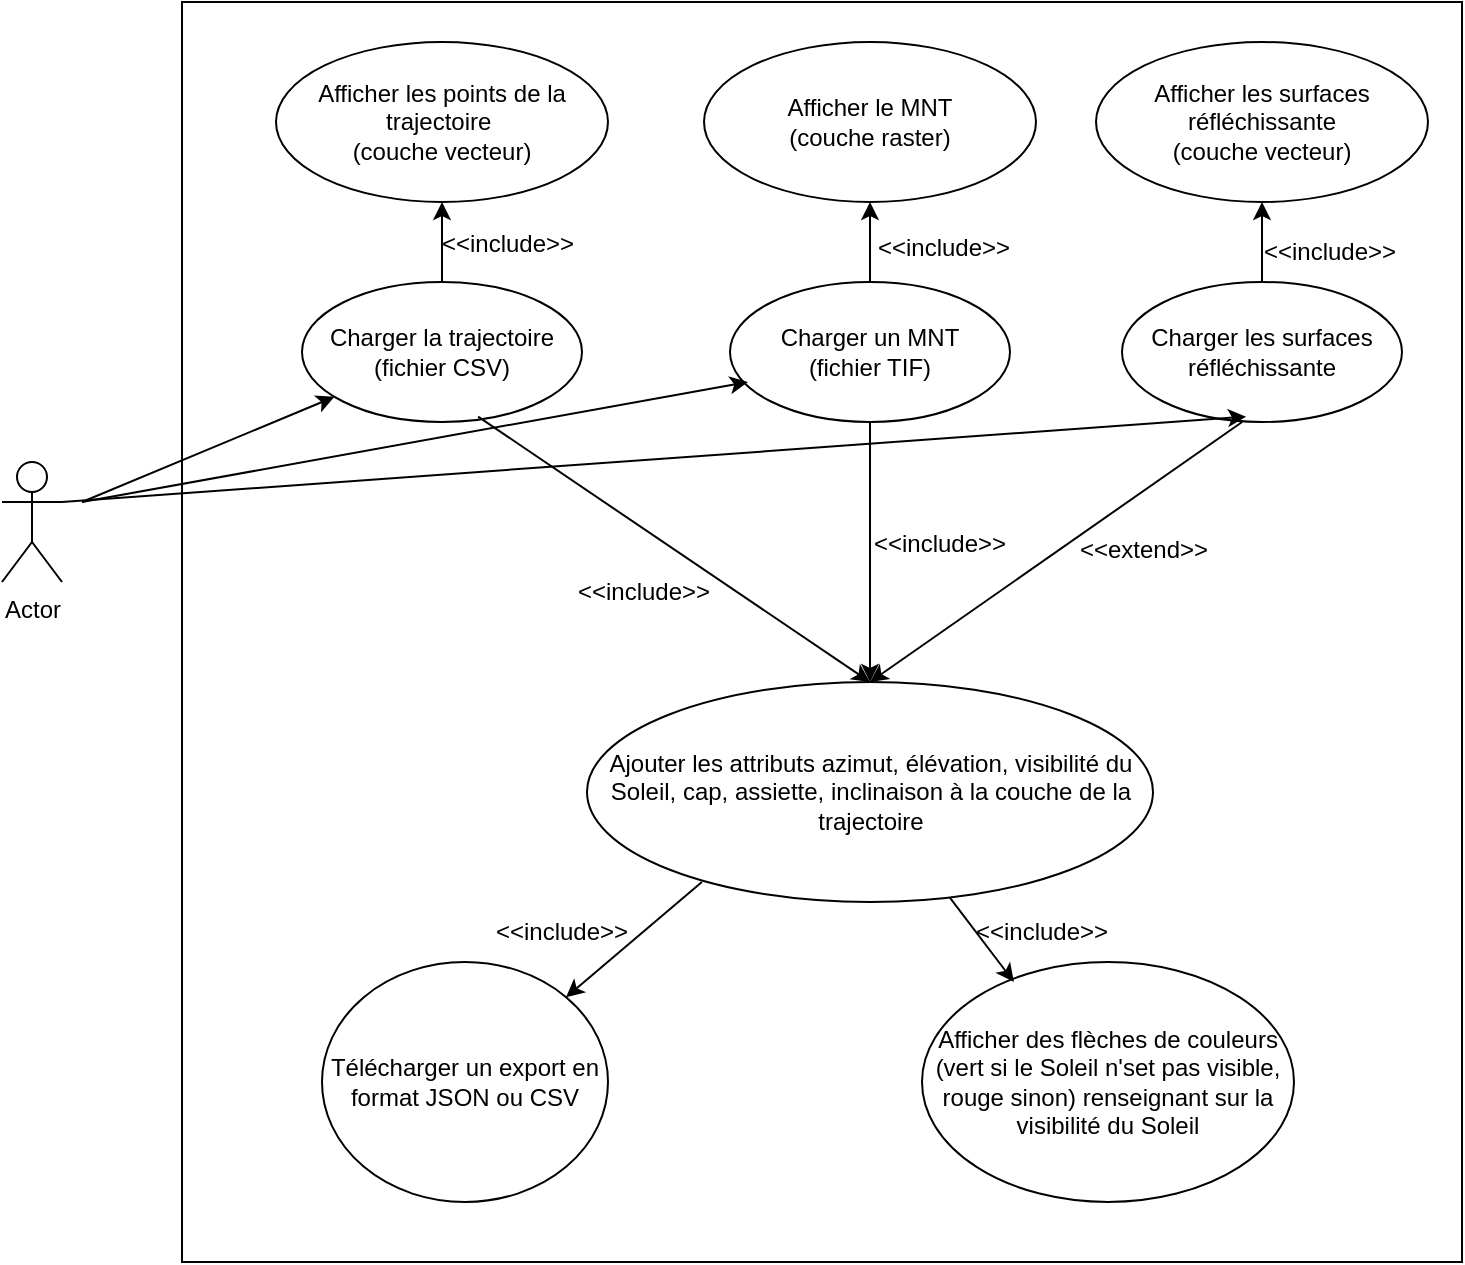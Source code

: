 <mxfile version="24.8.6">
  <diagram name="Page-1" id="l8yKtuIDkQ8uTS7HBiD0">
    <mxGraphModel dx="1400" dy="1924" grid="1" gridSize="10" guides="1" tooltips="1" connect="1" arrows="1" fold="1" page="1" pageScale="1" pageWidth="827" pageHeight="1169" math="0" shadow="0">
      <root>
        <mxCell id="0" />
        <mxCell id="1" parent="0" />
        <mxCell id="tauGbnNwWDUmlhjnP_Vq-1" value="Actor" style="shape=umlActor;verticalLabelPosition=bottom;verticalAlign=top;html=1;outlineConnect=0;labelPosition=center;align=center;" parent="1" vertex="1">
          <mxGeometry x="50" y="180" width="30" height="60" as="geometry" />
        </mxCell>
        <mxCell id="tauGbnNwWDUmlhjnP_Vq-4" value="" style="rounded=0;whiteSpace=wrap;html=1;" parent="1" vertex="1">
          <mxGeometry x="140" y="-50" width="640" height="630" as="geometry" />
        </mxCell>
        <mxCell id="tauGbnNwWDUmlhjnP_Vq-6" value="&lt;div&gt;Charger la trajectoire&lt;/div&gt;&lt;div&gt;(fichier CSV)&lt;br&gt;&lt;/div&gt;" style="ellipse;whiteSpace=wrap;html=1;" parent="1" vertex="1">
          <mxGeometry x="200" y="90" width="140" height="70" as="geometry" />
        </mxCell>
        <mxCell id="tauGbnNwWDUmlhjnP_Vq-7" value="" style="endArrow=classic;html=1;rounded=0;" parent="1" target="tauGbnNwWDUmlhjnP_Vq-6" edge="1">
          <mxGeometry width="50" height="50" relative="1" as="geometry">
            <mxPoint x="90" y="200" as="sourcePoint" />
            <mxPoint x="440" y="210" as="targetPoint" />
          </mxGeometry>
        </mxCell>
        <mxCell id="Cp8m91pTQywnMTWisGuW-1" value="&lt;div&gt;Charger un MNT&lt;/div&gt;&lt;div&gt;(fichier TIF)&lt;br&gt;&lt;/div&gt;" style="ellipse;whiteSpace=wrap;html=1;" vertex="1" parent="1">
          <mxGeometry x="414" y="90" width="140" height="70" as="geometry" />
        </mxCell>
        <mxCell id="Cp8m91pTQywnMTWisGuW-2" value="" style="endArrow=classic;html=1;rounded=0;entryX=0.064;entryY=0.714;entryDx=0;entryDy=0;entryPerimeter=0;" edge="1" parent="1" target="Cp8m91pTQywnMTWisGuW-1">
          <mxGeometry width="50" height="50" relative="1" as="geometry">
            <mxPoint x="90" y="200" as="sourcePoint" />
            <mxPoint x="279" y="46" as="targetPoint" />
          </mxGeometry>
        </mxCell>
        <mxCell id="Cp8m91pTQywnMTWisGuW-3" value="&lt;div&gt;Afficher les points de la trajectoire&amp;nbsp;&lt;/div&gt;&lt;div&gt;(couche vecteur)&lt;/div&gt;" style="ellipse;whiteSpace=wrap;html=1;" vertex="1" parent="1">
          <mxGeometry x="187" y="-30" width="166" height="80" as="geometry" />
        </mxCell>
        <mxCell id="Cp8m91pTQywnMTWisGuW-4" value="" style="endArrow=classic;html=1;rounded=0;exitX=0.5;exitY=0;exitDx=0;exitDy=0;entryX=0.5;entryY=1;entryDx=0;entryDy=0;" edge="1" parent="1" source="tauGbnNwWDUmlhjnP_Vq-6" target="Cp8m91pTQywnMTWisGuW-3">
          <mxGeometry width="50" height="50" relative="1" as="geometry">
            <mxPoint x="100" y="210" as="sourcePoint" />
            <mxPoint x="420" y="30" as="targetPoint" />
          </mxGeometry>
        </mxCell>
        <mxCell id="Cp8m91pTQywnMTWisGuW-5" value="&lt;div&gt;Afficher le MNT&lt;br&gt;&lt;/div&gt;&lt;div&gt;(couche raster)&lt;/div&gt;" style="ellipse;whiteSpace=wrap;html=1;" vertex="1" parent="1">
          <mxGeometry x="401" y="-30" width="166" height="80" as="geometry" />
        </mxCell>
        <mxCell id="Cp8m91pTQywnMTWisGuW-6" value="" style="endArrow=classic;html=1;rounded=0;exitX=0.5;exitY=0;exitDx=0;exitDy=0;entryX=0.5;entryY=1;entryDx=0;entryDy=0;" edge="1" parent="1" source="Cp8m91pTQywnMTWisGuW-1" target="Cp8m91pTQywnMTWisGuW-5">
          <mxGeometry width="50" height="50" relative="1" as="geometry">
            <mxPoint x="376" y="27" as="sourcePoint" />
            <mxPoint x="450" y="30" as="targetPoint" />
          </mxGeometry>
        </mxCell>
        <mxCell id="Cp8m91pTQywnMTWisGuW-7" value="Ajouter les attributs azimut, élévation, visibilité du Soleil, cap, assiette, inclinaison à la couche de la trajectoire" style="ellipse;whiteSpace=wrap;html=1;" vertex="1" parent="1">
          <mxGeometry x="342.5" y="290" width="283" height="110" as="geometry" />
        </mxCell>
        <mxCell id="Cp8m91pTQywnMTWisGuW-15" value="Télécharger un export en format JSON ou CSV" style="ellipse;whiteSpace=wrap;html=1;" vertex="1" parent="1">
          <mxGeometry x="210" y="430" width="143" height="120" as="geometry" />
        </mxCell>
        <mxCell id="Cp8m91pTQywnMTWisGuW-16" value="Afficher des flèches de couleurs (vert si le Soleil n&#39;set pas visible, rouge sinon) renseignant sur la visibilité du Soleil" style="ellipse;whiteSpace=wrap;html=1;" vertex="1" parent="1">
          <mxGeometry x="510" y="430" width="186" height="120" as="geometry" />
        </mxCell>
        <mxCell id="Cp8m91pTQywnMTWisGuW-17" value="" style="endArrow=classic;html=1;rounded=0;fontFamily=Helvetica;fontSize=12;fontColor=default;entryX=0.247;entryY=0.083;entryDx=0;entryDy=0;entryPerimeter=0;" edge="1" parent="1" source="Cp8m91pTQywnMTWisGuW-7" target="Cp8m91pTQywnMTWisGuW-16">
          <mxGeometry width="50" height="50" relative="1" as="geometry">
            <mxPoint x="510" y="390" as="sourcePoint" />
            <mxPoint x="440" y="390" as="targetPoint" />
          </mxGeometry>
        </mxCell>
        <mxCell id="Cp8m91pTQywnMTWisGuW-18" value="" style="endArrow=classic;html=1;rounded=0;fontFamily=Helvetica;fontSize=12;fontColor=default;exitX=0.203;exitY=0.909;exitDx=0;exitDy=0;exitPerimeter=0;entryX=1;entryY=0;entryDx=0;entryDy=0;" edge="1" parent="1" source="Cp8m91pTQywnMTWisGuW-7" target="Cp8m91pTQywnMTWisGuW-15">
          <mxGeometry width="50" height="50" relative="1" as="geometry">
            <mxPoint x="443" y="361" as="sourcePoint" />
            <mxPoint x="470" y="400" as="targetPoint" />
          </mxGeometry>
        </mxCell>
        <mxCell id="Cp8m91pTQywnMTWisGuW-19" value="" style="endArrow=classic;html=1;rounded=0;fontFamily=Helvetica;fontSize=12;fontColor=default;entryX=0.5;entryY=0;entryDx=0;entryDy=0;exitX=0.629;exitY=0.962;exitDx=0;exitDy=0;exitPerimeter=0;" edge="1" parent="1" source="tauGbnNwWDUmlhjnP_Vq-6" target="Cp8m91pTQywnMTWisGuW-7">
          <mxGeometry width="50" height="50" relative="1" as="geometry">
            <mxPoint x="390" y="130" as="sourcePoint" />
            <mxPoint x="303" y="406" as="targetPoint" />
          </mxGeometry>
        </mxCell>
        <mxCell id="Cp8m91pTQywnMTWisGuW-21" value="&lt;div&gt;Charger les surfaces réfléchissante&lt;br&gt;&lt;/div&gt;" style="ellipse;whiteSpace=wrap;html=1;" vertex="1" parent="1">
          <mxGeometry x="610" y="90" width="140" height="70" as="geometry" />
        </mxCell>
        <mxCell id="Cp8m91pTQywnMTWisGuW-22" value="&lt;div&gt;Afficher les surfaces réfléchissante&lt;br&gt;&lt;/div&gt;&lt;div&gt;(couche vecteur)&lt;/div&gt;" style="ellipse;whiteSpace=wrap;html=1;" vertex="1" parent="1">
          <mxGeometry x="597" y="-30" width="166" height="80" as="geometry" />
        </mxCell>
        <mxCell id="Cp8m91pTQywnMTWisGuW-23" value="" style="endArrow=classic;html=1;rounded=0;entryX=0.5;entryY=1;entryDx=0;entryDy=0;" edge="1" parent="1" source="Cp8m91pTQywnMTWisGuW-21" target="Cp8m91pTQywnMTWisGuW-22">
          <mxGeometry width="50" height="50" relative="1" as="geometry">
            <mxPoint x="494" y="100" as="sourcePoint" />
            <mxPoint x="494" y="60" as="targetPoint" />
          </mxGeometry>
        </mxCell>
        <mxCell id="Cp8m91pTQywnMTWisGuW-24" value="" style="endArrow=classic;html=1;rounded=0;fontFamily=Helvetica;fontSize=12;fontColor=default;entryX=0.443;entryY=0.962;entryDx=0;entryDy=0;exitX=1;exitY=0.333;exitDx=0;exitDy=0;exitPerimeter=0;entryPerimeter=0;" edge="1" parent="1" source="tauGbnNwWDUmlhjnP_Vq-1" target="Cp8m91pTQywnMTWisGuW-21">
          <mxGeometry width="50" height="50" relative="1" as="geometry">
            <mxPoint x="400" y="140" as="sourcePoint" />
            <mxPoint x="405" y="250" as="targetPoint" />
          </mxGeometry>
        </mxCell>
        <mxCell id="Cp8m91pTQywnMTWisGuW-25" value="" style="endArrow=classic;html=1;rounded=0;fontFamily=Helvetica;fontSize=12;fontColor=default;entryX=0.5;entryY=0;entryDx=0;entryDy=0;" edge="1" parent="1" source="Cp8m91pTQywnMTWisGuW-1" target="Cp8m91pTQywnMTWisGuW-7">
          <mxGeometry width="50" height="50" relative="1" as="geometry">
            <mxPoint x="298" y="167" as="sourcePoint" />
            <mxPoint x="405" y="250" as="targetPoint" />
          </mxGeometry>
        </mxCell>
        <mxCell id="Cp8m91pTQywnMTWisGuW-26" value="" style="endArrow=classic;html=1;rounded=0;fontFamily=Helvetica;fontSize=12;fontColor=default;exitX=0.429;exitY=1;exitDx=0;exitDy=0;exitPerimeter=0;entryX=0.5;entryY=0;entryDx=0;entryDy=0;" edge="1" parent="1" source="Cp8m91pTQywnMTWisGuW-21" target="Cp8m91pTQywnMTWisGuW-7">
          <mxGeometry width="50" height="50" relative="1" as="geometry">
            <mxPoint x="308" y="177" as="sourcePoint" />
            <mxPoint x="415" y="260" as="targetPoint" />
          </mxGeometry>
        </mxCell>
        <mxCell id="Cp8m91pTQywnMTWisGuW-27" value="&amp;lt;&amp;lt;include&amp;gt;&amp;gt;" style="text;html=1;align=center;verticalAlign=middle;whiteSpace=wrap;rounded=0;fontFamily=Helvetica;fontSize=12;fontColor=default;" vertex="1" parent="1">
          <mxGeometry x="273" y="56" width="60" height="30" as="geometry" />
        </mxCell>
        <mxCell id="Cp8m91pTQywnMTWisGuW-28" value="&amp;lt;&amp;lt;include&amp;gt;&amp;gt;" style="text;html=1;align=center;verticalAlign=middle;whiteSpace=wrap;rounded=0;fontFamily=Helvetica;fontSize=12;fontColor=default;" vertex="1" parent="1">
          <mxGeometry x="491" y="58" width="60" height="30" as="geometry" />
        </mxCell>
        <mxCell id="Cp8m91pTQywnMTWisGuW-29" value="&amp;lt;&amp;lt;include&amp;gt;&amp;gt;" style="text;html=1;align=center;verticalAlign=middle;whiteSpace=wrap;rounded=0;fontFamily=Helvetica;fontSize=12;fontColor=default;" vertex="1" parent="1">
          <mxGeometry x="684" y="60" width="60" height="30" as="geometry" />
        </mxCell>
        <mxCell id="Cp8m91pTQywnMTWisGuW-30" value="&amp;lt;&amp;lt;include&amp;gt;&amp;gt;" style="text;html=1;align=center;verticalAlign=middle;whiteSpace=wrap;rounded=0;fontFamily=Helvetica;fontSize=12;fontColor=default;" vertex="1" parent="1">
          <mxGeometry x="540" y="400" width="60" height="30" as="geometry" />
        </mxCell>
        <mxCell id="Cp8m91pTQywnMTWisGuW-31" value="&amp;lt;&amp;lt;include&amp;gt;&amp;gt;" style="text;html=1;align=center;verticalAlign=middle;whiteSpace=wrap;rounded=0;fontFamily=Helvetica;fontSize=12;fontColor=default;" vertex="1" parent="1">
          <mxGeometry x="300" y="400" width="60" height="30" as="geometry" />
        </mxCell>
        <mxCell id="Cp8m91pTQywnMTWisGuW-32" value="&amp;lt;&amp;lt;include&amp;gt;&amp;gt;" style="text;html=1;align=center;verticalAlign=middle;whiteSpace=wrap;rounded=0;fontFamily=Helvetica;fontSize=12;fontColor=default;" vertex="1" parent="1">
          <mxGeometry x="341" y="230" width="60" height="30" as="geometry" />
        </mxCell>
        <mxCell id="Cp8m91pTQywnMTWisGuW-33" value="&amp;lt;&amp;lt;include&amp;gt;&amp;gt;" style="text;html=1;align=center;verticalAlign=middle;whiteSpace=wrap;rounded=0;fontFamily=Helvetica;fontSize=12;fontColor=default;" vertex="1" parent="1">
          <mxGeometry x="489" y="206" width="60" height="30" as="geometry" />
        </mxCell>
        <mxCell id="Cp8m91pTQywnMTWisGuW-34" value="&amp;lt;&amp;lt;extend&amp;gt;&amp;gt;" style="text;html=1;align=center;verticalAlign=middle;whiteSpace=wrap;rounded=0;fontFamily=Helvetica;fontSize=12;fontColor=default;" vertex="1" parent="1">
          <mxGeometry x="591" y="209" width="60" height="30" as="geometry" />
        </mxCell>
      </root>
    </mxGraphModel>
  </diagram>
</mxfile>
